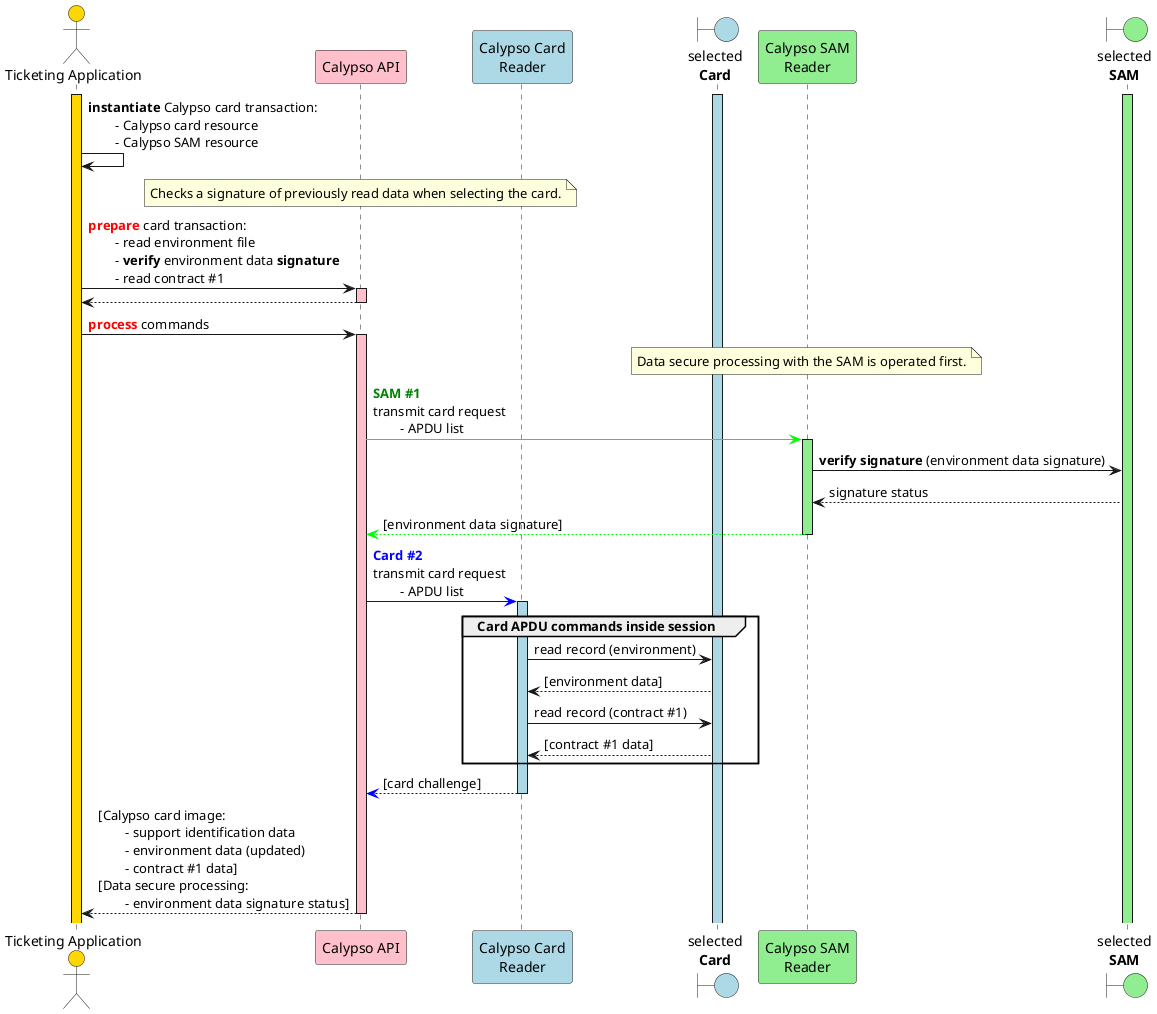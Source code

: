 @startuml

'skinparam ClassBorderColor #F1C40F
skinparam ClassBorderColor #D4AC0D
skinparam stereotypeABorderColor #A9DCDF
skinparam stereotypeIBorderColor #B4A7E5
skinparam stereotypeCBorderColor #ADD1B2
skinparam stereotypeEBorderColor #EB93DF
skinparam shadowing false

skinparam StateBorderColor #D4AC0D
skinparam ActivityBorderColor #D4AC0D

' Red
skinparam ClassBackgroundColor<<red>> #FDEDEC
skinparam ClassBorderColor<<red>> #E74C3C
hide <<red>> stereotype
' Purple
skinparam ClassBackgroundColor<<purple>> #F4ECF7
skinparam ClassBorderColor<<purple>> #8E44AD
hide <<purple>> stereotype
' blue
skinparam ClassBackgroundColor<<blue>> #EBF5FB
skinparam ClassBorderColor<<blue>> #3498DB
hide <<blue>> stereotype
' Green
skinparam ClassBackgroundColor<<green>> #EAFAF1
skinparam ClassBorderColor<<green>> #2ECC71
hide <<green>> stereotype

' Orange
skinparam ClassBackgroundColor<<orange>> #FDF2E9
skinparam ClassBorderColor<<orange>> #E67E22
hide <<orange>> stereotype

' Grey
skinparam ClassBackgroundColor<<grey>> #EAECEE
skinparam ClassBorderColor<<grey>> #2C3E50
hide <<grey>> stereotype

actor "Ticketing Application" as app #gold
participant "Calypso API" as capi #pink
participant "Calypso Card\nReader" as cardReader #lightBlue
boundary "selected\n**Card**" as card #lightBlue
participant "Calypso SAM\nReader" as samReader #lightGreen
boundary "selected\n**SAM**" as sam #lightGreen

activate app #gold
activate card #lightBlue
activate sam #lightGreen

app->app: **instantiate** Calypso card transaction:\n\t- Calypso card resource\n\t- Calypso SAM resource

note over capi
    Checks a signature of previously read data when selecting the card.
end note

app->capi: <font color=red>**prepare**</font> card transaction:\n\t- read environment file\n\t- **verify** environment data **signature**\n\t- read contract #1
activate capi  #pink
capi-->app
deactivate capi

app->capi: <font color=red>**process**</font> commands
activate capi  #pink

note over samReader
    Data secure processing with the SAM is operated first.
end note

capi-[#00FF00]>samReader: <font color=green>**SAM #1**<font color=red>\ntransmit card request\n\t- APDU list
activate samReader #lightGreen
samReader->sam: **verify signature** (environment data signature)
sam-->samReader: signature status

samReader-[#00FF00]->capi: [environment data signature]
deactivate samReader

capi-[#0000FF]>cardReader: <font color=blue>**Card #2**</font>\ntransmit card request\n\t- APDU list
activate cardReader #lightBlue

group Card APDU commands inside session
    cardReader->card: read record (environment)
    card-->cardReader: [environment data]
    cardReader->card: read record (contract #1)
    card-->cardReader: [contract #1 data]
end

cardReader--[#0000FF]>capi: [card challenge]
deactivate cardReader

capi-->app: [Calypso card image:\n\t- support identification data\n\t- environment data (updated)\n\t- contract #1 data]\n[Data secure processing:\n\t- environment data signature status]
deactivate capi

deactivate samReader
deactivate capi
@enduml